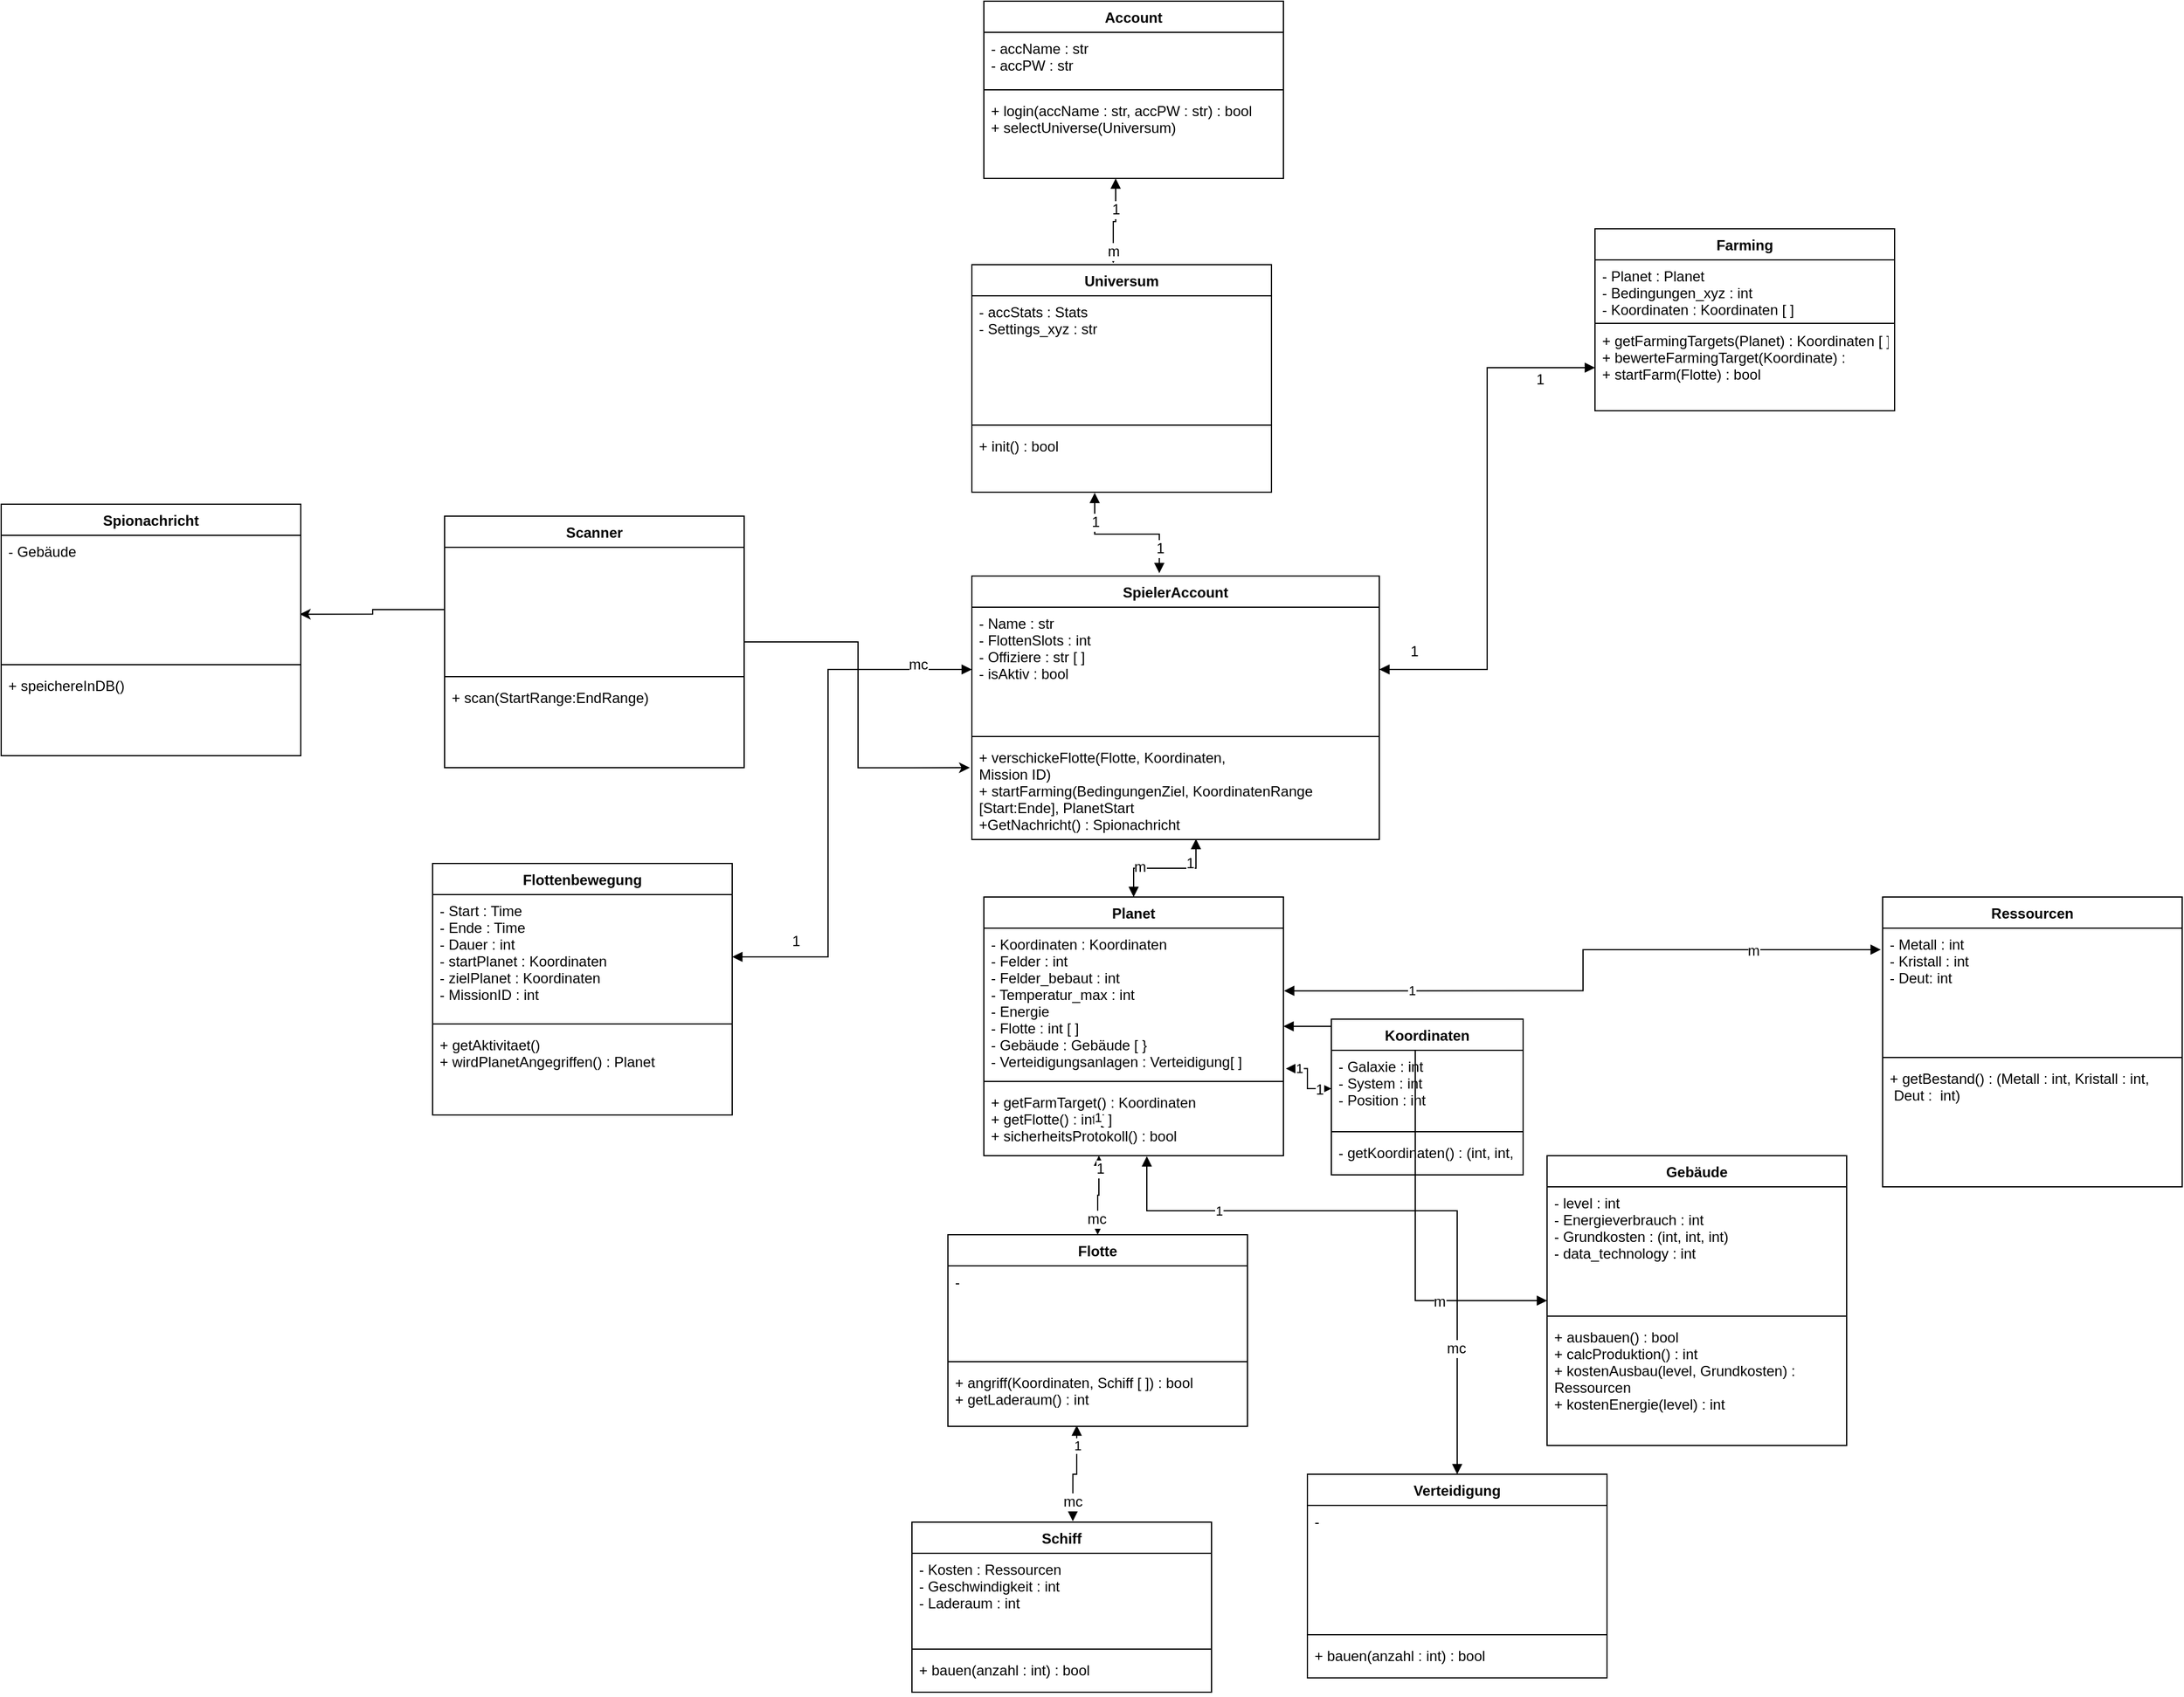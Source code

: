 <mxfile version="12.6.5" type="device"><diagram name="Page-1" id="e7e014a7-5840-1c2e-5031-d8a46d1fe8dd"><mxGraphModel dx="2222" dy="1622" grid="1" gridSize="10" guides="1" tooltips="1" connect="1" arrows="1" fold="1" page="0" pageScale="1" pageWidth="1169" pageHeight="826" background="#ffffff" math="0" shadow="0"><root><mxCell id="0"/><mxCell id="1" parent="0"/><mxCell id="jIY0R9k1WC5agwst_tWj-40" value="" style="edgeStyle=orthogonalEdgeStyle;rounded=0;orthogonalLoop=1;jettySize=auto;html=1;startArrow=block;startFill=1;endArrow=block;endFill=1;exitX=0.55;exitY=0.994;exitDx=0;exitDy=0;exitPerimeter=0;" parent="1" source="P64U0R8fJc3eR1nAm_Cf-51" target="jIY0R9k1WC5agwst_tWj-36" edge="1"><mxGeometry relative="1" as="geometry"/></mxCell><mxCell id="jIY0R9k1WC5agwst_tWj-41" value="m" style="text;html=1;align=center;verticalAlign=middle;resizable=0;points=[];labelBackgroundColor=#ffffff;" parent="jIY0R9k1WC5agwst_tWj-40" vertex="1" connectable="0"><mxGeometry x="0.779" y="1" relative="1" as="geometry"><mxPoint x="4" y="-14" as="offset"/></mxGeometry></mxCell><mxCell id="jIY0R9k1WC5agwst_tWj-42" value="1" style="text;html=1;align=center;verticalAlign=middle;resizable=0;points=[];labelBackgroundColor=#ffffff;" parent="jIY0R9k1WC5agwst_tWj-40" vertex="1" connectable="0"><mxGeometry x="-0.877" y="2" relative="1" as="geometry"><mxPoint x="-7" y="14" as="offset"/></mxGeometry></mxCell><object label="Account" id="jIY0R9k1WC5agwst_tWj-2"><mxCell style="swimlane;fontStyle=1;align=center;verticalAlign=top;childLayout=stackLayout;horizontal=1;startSize=26;horizontalStack=0;resizeParent=1;resizeParentMax=0;resizeLast=0;collapsible=1;marginBottom=0;" parent="1" vertex="1"><mxGeometry x="20" y="-720" width="250" height="148" as="geometry"><mxRectangle x="425" y="120" width="100" height="26" as="alternateBounds"/></mxGeometry></mxCell></object><mxCell id="jIY0R9k1WC5agwst_tWj-3" value="- accName : str&#10;- accPW : str" style="text;strokeColor=none;fillColor=none;align=left;verticalAlign=top;spacingLeft=4;spacingRight=4;overflow=hidden;rotatable=0;points=[[0,0.5],[1,0.5]];portConstraint=eastwest;" parent="jIY0R9k1WC5agwst_tWj-2" vertex="1"><mxGeometry y="26" width="250" height="44" as="geometry"/></mxCell><mxCell id="jIY0R9k1WC5agwst_tWj-4" value="" style="line;strokeWidth=1;fillColor=none;align=left;verticalAlign=middle;spacingTop=-1;spacingLeft=3;spacingRight=3;rotatable=0;labelPosition=right;points=[];portConstraint=eastwest;" parent="jIY0R9k1WC5agwst_tWj-2" vertex="1"><mxGeometry y="70" width="250" height="8" as="geometry"/></mxCell><mxCell id="jIY0R9k1WC5agwst_tWj-5" value="+ login(accName : str, accPW : str) : bool&#10;+ selectUniverse(Universum)" style="text;strokeColor=none;fillColor=none;align=left;verticalAlign=top;spacingLeft=4;spacingRight=4;overflow=hidden;rotatable=0;points=[[0,0.5],[1,0.5]];portConstraint=eastwest;" parent="jIY0R9k1WC5agwst_tWj-2" vertex="1"><mxGeometry y="78" width="250" height="70" as="geometry"/></mxCell><mxCell id="jIY0R9k1WC5agwst_tWj-47" value="1" style="edgeStyle=orthogonalEdgeStyle;rounded=0;orthogonalLoop=1;jettySize=auto;html=1;startArrow=block;startFill=1;endArrow=block;endFill=1;" parent="1" source="jIY0R9k1WC5agwst_tWj-36" target="jIY0R9k1WC5agwst_tWj-51" edge="1"><mxGeometry x="-0.6" relative="1" as="geometry"><mxPoint as="offset"/></mxGeometry></mxCell><mxCell id="jIY0R9k1WC5agwst_tWj-48" value="m" style="text;html=1;align=center;verticalAlign=middle;resizable=0;points=[];labelBackgroundColor=#ffffff;" parent="jIY0R9k1WC5agwst_tWj-47" vertex="1" connectable="0"><mxGeometry x="0.6" y="-1" relative="1" as="geometry"><mxPoint as="offset"/></mxGeometry></mxCell><object label="Planet" id="jIY0R9k1WC5agwst_tWj-36"><mxCell style="swimlane;fontStyle=1;align=center;verticalAlign=top;childLayout=stackLayout;horizontal=1;startSize=26;horizontalStack=0;resizeParent=1;resizeParentMax=0;resizeLast=0;collapsible=1;marginBottom=0;" parent="1" vertex="1"><mxGeometry x="20" y="28" width="250" height="216" as="geometry"><mxRectangle x="425" y="120" width="100" height="26" as="alternateBounds"/></mxGeometry></mxCell></object><mxCell id="jIY0R9k1WC5agwst_tWj-37" value="- Koordinaten : Koordinaten&#10;- Felder : int&#10;- Felder_bebaut : int&#10;- Temperatur_max : int&#10;- Energie&#10;- Flotte : int [ ]&#10;- Gebäude : Gebäude [ }&#10;- Verteidigungsanlagen : Verteidigung[ ]&#10;" style="text;strokeColor=none;fillColor=none;align=left;verticalAlign=top;spacingLeft=4;spacingRight=4;overflow=hidden;rotatable=0;points=[[0,0.5],[1,0.5]];portConstraint=eastwest;" parent="jIY0R9k1WC5agwst_tWj-36" vertex="1"><mxGeometry y="26" width="250" height="124" as="geometry"/></mxCell><mxCell id="jIY0R9k1WC5agwst_tWj-38" value="" style="line;strokeWidth=1;fillColor=none;align=left;verticalAlign=middle;spacingTop=-1;spacingLeft=3;spacingRight=3;rotatable=0;labelPosition=right;points=[];portConstraint=eastwest;" parent="jIY0R9k1WC5agwst_tWj-36" vertex="1"><mxGeometry y="150" width="250" height="8" as="geometry"/></mxCell><mxCell id="jIY0R9k1WC5agwst_tWj-39" value="+ getFarmTarget() : Koordinaten&#10;+ getFlotte() : int [ ]&#10;+ sicherheitsProtokoll() : bool&#10;" style="text;strokeColor=none;fillColor=none;align=left;verticalAlign=top;spacingLeft=4;spacingRight=4;overflow=hidden;rotatable=0;points=[[0,0.5],[1,0.5]];portConstraint=eastwest;" parent="jIY0R9k1WC5agwst_tWj-36" vertex="1"><mxGeometry y="158" width="250" height="58" as="geometry"/></mxCell><object label="Flottenbewegung" id="jIY0R9k1WC5agwst_tWj-104"><mxCell style="swimlane;fontStyle=1;align=center;verticalAlign=top;childLayout=stackLayout;horizontal=1;startSize=26;horizontalStack=0;resizeParent=1;resizeParentMax=0;resizeLast=0;collapsible=1;marginBottom=0;" parent="1" vertex="1"><mxGeometry x="-440" width="250" height="210" as="geometry"><mxRectangle x="425" y="120" width="100" height="26" as="alternateBounds"/></mxGeometry></mxCell></object><mxCell id="jIY0R9k1WC5agwst_tWj-105" value="- Start : Time&#10;- Ende : Time&#10;- Dauer : int&#10;- startPlanet : Koordinaten&#10;- zielPlanet : Koordinaten&#10;- MissionID : int" style="text;strokeColor=none;fillColor=none;align=left;verticalAlign=top;spacingLeft=4;spacingRight=4;overflow=hidden;rotatable=0;points=[[0,0.5],[1,0.5]];portConstraint=eastwest;" parent="jIY0R9k1WC5agwst_tWj-104" vertex="1"><mxGeometry y="26" width="250" height="104" as="geometry"/></mxCell><mxCell id="jIY0R9k1WC5agwst_tWj-106" value="" style="line;strokeWidth=1;fillColor=none;align=left;verticalAlign=middle;spacingTop=-1;spacingLeft=3;spacingRight=3;rotatable=0;labelPosition=right;points=[];portConstraint=eastwest;" parent="jIY0R9k1WC5agwst_tWj-104" vertex="1"><mxGeometry y="130" width="250" height="8" as="geometry"/></mxCell><mxCell id="jIY0R9k1WC5agwst_tWj-107" value="+ getAktivitaet()&#10;+ wirdPlanetAngegriffen() : Planet&#10;" style="text;strokeColor=none;fillColor=none;align=left;verticalAlign=top;spacingLeft=4;spacingRight=4;overflow=hidden;rotatable=0;points=[[0,0.5],[1,0.5]];portConstraint=eastwest;" parent="jIY0R9k1WC5agwst_tWj-104" vertex="1"><mxGeometry y="138" width="250" height="72" as="geometry"/></mxCell><object label="Gebäude" id="jIY0R9k1WC5agwst_tWj-51"><mxCell style="swimlane;fontStyle=1;align=center;verticalAlign=top;childLayout=stackLayout;horizontal=1;startSize=26;horizontalStack=0;resizeParent=1;resizeParentMax=0;resizeLast=0;collapsible=1;marginBottom=0;" parent="1" vertex="1"><mxGeometry x="490" y="244" width="250" height="242" as="geometry"><mxRectangle x="425" y="120" width="100" height="26" as="alternateBounds"/></mxGeometry></mxCell></object><mxCell id="jIY0R9k1WC5agwst_tWj-52" value="- level : int&#10;- Energieverbrauch : int&#10;- Grundkosten : (int, int, int)&#10;- data_technology : int" style="text;strokeColor=none;fillColor=none;align=left;verticalAlign=top;spacingLeft=4;spacingRight=4;overflow=hidden;rotatable=0;points=[[0,0.5],[1,0.5]];portConstraint=eastwest;" parent="jIY0R9k1WC5agwst_tWj-51" vertex="1"><mxGeometry y="26" width="250" height="104" as="geometry"/></mxCell><mxCell id="jIY0R9k1WC5agwst_tWj-77" value="" style="line;strokeWidth=1;fillColor=none;align=left;verticalAlign=middle;spacingTop=-1;spacingLeft=3;spacingRight=3;rotatable=0;labelPosition=right;points=[];portConstraint=eastwest;" parent="jIY0R9k1WC5agwst_tWj-51" vertex="1"><mxGeometry y="130" width="250" height="8" as="geometry"/></mxCell><mxCell id="jIY0R9k1WC5agwst_tWj-75" value="+ ausbauen() : bool&#10;+ calcProduktion() : int&#10;+ kostenAusbau(level, Grundkosten) : &#10;Ressourcen&#10;+ kostenEnergie(level) : int" style="text;strokeColor=none;fillColor=none;align=left;verticalAlign=top;spacingLeft=4;spacingRight=4;overflow=hidden;rotatable=0;points=[[0,0.5],[1,0.5]];portConstraint=eastwest;" parent="jIY0R9k1WC5agwst_tWj-51" vertex="1"><mxGeometry y="138" width="250" height="104" as="geometry"/></mxCell><object label="Verteidigung" id="jIY0R9k1WC5agwst_tWj-78"><mxCell style="swimlane;fontStyle=1;align=center;verticalAlign=top;childLayout=stackLayout;horizontal=1;startSize=26;horizontalStack=0;resizeParent=1;resizeParentMax=0;resizeLast=0;collapsible=1;marginBottom=0;" parent="1" vertex="1"><mxGeometry x="290" y="510" width="250" height="170" as="geometry"><mxRectangle x="425" y="120" width="100" height="26" as="alternateBounds"/></mxGeometry></mxCell></object><mxCell id="jIY0R9k1WC5agwst_tWj-79" value="-" style="text;strokeColor=none;fillColor=none;align=left;verticalAlign=top;spacingLeft=4;spacingRight=4;overflow=hidden;rotatable=0;points=[[0,0.5],[1,0.5]];portConstraint=eastwest;" parent="jIY0R9k1WC5agwst_tWj-78" vertex="1"><mxGeometry y="26" width="250" height="104" as="geometry"/></mxCell><mxCell id="jIY0R9k1WC5agwst_tWj-80" value="" style="line;strokeWidth=1;fillColor=none;align=left;verticalAlign=middle;spacingTop=-1;spacingLeft=3;spacingRight=3;rotatable=0;labelPosition=right;points=[];portConstraint=eastwest;" parent="jIY0R9k1WC5agwst_tWj-78" vertex="1"><mxGeometry y="130" width="250" height="8" as="geometry"/></mxCell><mxCell id="jIY0R9k1WC5agwst_tWj-81" value="+ bauen(anzahl : int) : bool" style="text;strokeColor=none;fillColor=none;align=left;verticalAlign=top;spacingLeft=4;spacingRight=4;overflow=hidden;rotatable=0;points=[[0,0.5],[1,0.5]];portConstraint=eastwest;" parent="jIY0R9k1WC5agwst_tWj-78" vertex="1"><mxGeometry y="138" width="250" height="32" as="geometry"/></mxCell><object label="Schiff" id="jIY0R9k1WC5agwst_tWj-83"><mxCell style="swimlane;fontStyle=1;align=center;verticalAlign=top;childLayout=stackLayout;horizontal=1;startSize=26;horizontalStack=0;resizeParent=1;resizeParentMax=0;resizeLast=0;collapsible=1;marginBottom=0;" parent="1" vertex="1"><mxGeometry x="-40" y="550" width="250" height="142" as="geometry"><mxRectangle x="425" y="120" width="100" height="26" as="alternateBounds"/></mxGeometry></mxCell></object><mxCell id="jIY0R9k1WC5agwst_tWj-84" value="- Kosten : Ressourcen&#10;- Geschwindigkeit : int&#10;- Laderaum : int" style="text;strokeColor=none;fillColor=none;align=left;verticalAlign=top;spacingLeft=4;spacingRight=4;overflow=hidden;rotatable=0;points=[[0,0.5],[1,0.5]];portConstraint=eastwest;" parent="jIY0R9k1WC5agwst_tWj-83" vertex="1"><mxGeometry y="26" width="250" height="76" as="geometry"/></mxCell><mxCell id="jIY0R9k1WC5agwst_tWj-85" value="" style="line;strokeWidth=1;fillColor=none;align=left;verticalAlign=middle;spacingTop=-1;spacingLeft=3;spacingRight=3;rotatable=0;labelPosition=right;points=[];portConstraint=eastwest;" parent="jIY0R9k1WC5agwst_tWj-83" vertex="1"><mxGeometry y="102" width="250" height="8" as="geometry"/></mxCell><mxCell id="jIY0R9k1WC5agwst_tWj-86" value="+ bauen(anzahl : int) : bool" style="text;strokeColor=none;fillColor=none;align=left;verticalAlign=top;spacingLeft=4;spacingRight=4;overflow=hidden;rotatable=0;points=[[0,0.5],[1,0.5]];portConstraint=eastwest;" parent="jIY0R9k1WC5agwst_tWj-83" vertex="1"><mxGeometry y="110" width="250" height="32" as="geometry"/></mxCell><object label="Universum" id="P64U0R8fJc3eR1nAm_Cf-1"><mxCell style="swimlane;fontStyle=1;align=center;verticalAlign=top;childLayout=stackLayout;horizontal=1;startSize=26;horizontalStack=0;resizeParent=1;resizeParentMax=0;resizeLast=0;collapsible=1;marginBottom=0;" parent="1" vertex="1"><mxGeometry x="10" y="-500" width="250" height="190" as="geometry"><mxRectangle x="425" y="120" width="100" height="26" as="alternateBounds"/></mxGeometry></mxCell></object><mxCell id="P64U0R8fJc3eR1nAm_Cf-2" value="- accStats : Stats&#10;- Settings_xyz : str" style="text;strokeColor=none;fillColor=none;align=left;verticalAlign=top;spacingLeft=4;spacingRight=4;overflow=hidden;rotatable=0;points=[[0,0.5],[1,0.5]];portConstraint=eastwest;" parent="P64U0R8fJc3eR1nAm_Cf-1" vertex="1"><mxGeometry y="26" width="250" height="104" as="geometry"/></mxCell><mxCell id="P64U0R8fJc3eR1nAm_Cf-3" value="" style="line;strokeWidth=1;fillColor=none;align=left;verticalAlign=middle;spacingTop=-1;spacingLeft=3;spacingRight=3;rotatable=0;labelPosition=right;points=[];portConstraint=eastwest;" parent="P64U0R8fJc3eR1nAm_Cf-1" vertex="1"><mxGeometry y="130" width="250" height="8" as="geometry"/></mxCell><mxCell id="P64U0R8fJc3eR1nAm_Cf-5" value="+ init() : bool" style="text;strokeColor=none;fillColor=none;align=left;verticalAlign=top;spacingLeft=4;spacingRight=4;overflow=hidden;rotatable=0;points=[[0,0.5],[1,0.5]];portConstraint=eastwest;" parent="P64U0R8fJc3eR1nAm_Cf-1" vertex="1"><mxGeometry y="138" width="250" height="52" as="geometry"/></mxCell><mxCell id="P64U0R8fJc3eR1nAm_Cf-6" value="" style="edgeStyle=orthogonalEdgeStyle;rounded=0;orthogonalLoop=1;jettySize=auto;html=1;startArrow=block;startFill=1;endArrow=block;endFill=1;exitX=0.472;exitY=-0.006;exitDx=0;exitDy=0;exitPerimeter=0;entryX=0.44;entryY=1;entryDx=0;entryDy=0;entryPerimeter=0;" parent="1" source="P64U0R8fJc3eR1nAm_Cf-1" target="jIY0R9k1WC5agwst_tWj-5" edge="1"><mxGeometry relative="1" as="geometry"><mxPoint x="347.47" y="-110.004" as="sourcePoint"/><mxPoint x="124.25" y="-157.636" as="targetPoint"/></mxGeometry></mxCell><mxCell id="P64U0R8fJc3eR1nAm_Cf-7" value="1" style="text;html=1;align=center;verticalAlign=middle;resizable=0;points=[];labelBackgroundColor=#ffffff;" parent="P64U0R8fJc3eR1nAm_Cf-6" vertex="1" connectable="0"><mxGeometry x="0.779" y="1" relative="1" as="geometry"><mxPoint x="1" y="18.31" as="offset"/></mxGeometry></mxCell><mxCell id="P64U0R8fJc3eR1nAm_Cf-8" value="m" style="text;html=1;align=center;verticalAlign=middle;resizable=0;points=[];labelBackgroundColor=#ffffff;" parent="P64U0R8fJc3eR1nAm_Cf-6" vertex="1" connectable="0"><mxGeometry x="-0.877" y="2" relative="1" as="geometry"><mxPoint x="2" y="-6.09" as="offset"/></mxGeometry></mxCell><mxCell id="P64U0R8fJc3eR1nAm_Cf-9" value="1" style="edgeStyle=orthogonalEdgeStyle;rounded=0;orthogonalLoop=1;jettySize=auto;html=1;startArrow=block;startFill=1;endArrow=block;endFill=1;exitX=1.002;exitY=0.422;exitDx=0;exitDy=0;exitPerimeter=0;entryX=-0.006;entryY=0.173;entryDx=0;entryDy=0;entryPerimeter=0;" parent="1" source="jIY0R9k1WC5agwst_tWj-37" target="P64U0R8fJc3eR1nAm_Cf-12" edge="1"><mxGeometry x="-0.6" relative="1" as="geometry"><mxPoint as="offset"/><mxPoint x="320" y="70.004" as="sourcePoint"/><mxPoint x="880" y="70" as="targetPoint"/></mxGeometry></mxCell><mxCell id="P64U0R8fJc3eR1nAm_Cf-10" value="m" style="text;html=1;align=center;verticalAlign=middle;resizable=0;points=[];labelBackgroundColor=#ffffff;" parent="P64U0R8fJc3eR1nAm_Cf-9" vertex="1" connectable="0"><mxGeometry x="0.6" y="-1" relative="1" as="geometry"><mxPoint as="offset"/></mxGeometry></mxCell><object label="Ressourcen" id="P64U0R8fJc3eR1nAm_Cf-11"><mxCell style="swimlane;fontStyle=1;align=center;verticalAlign=top;childLayout=stackLayout;horizontal=1;startSize=26;horizontalStack=0;resizeParent=1;resizeParentMax=0;resizeLast=0;collapsible=1;marginBottom=0;" parent="1" vertex="1"><mxGeometry x="770" y="28" width="250" height="242" as="geometry"><mxRectangle x="425" y="120" width="100" height="26" as="alternateBounds"/></mxGeometry></mxCell></object><mxCell id="P64U0R8fJc3eR1nAm_Cf-12" value="- Metall : int&#10;- Kristall : int&#10;- Deut: int" style="text;strokeColor=none;fillColor=none;align=left;verticalAlign=top;spacingLeft=4;spacingRight=4;overflow=hidden;rotatable=0;points=[[0,0.5],[1,0.5]];portConstraint=eastwest;" parent="P64U0R8fJc3eR1nAm_Cf-11" vertex="1"><mxGeometry y="26" width="250" height="104" as="geometry"/></mxCell><mxCell id="P64U0R8fJc3eR1nAm_Cf-13" value="" style="line;strokeWidth=1;fillColor=none;align=left;verticalAlign=middle;spacingTop=-1;spacingLeft=3;spacingRight=3;rotatable=0;labelPosition=right;points=[];portConstraint=eastwest;" parent="P64U0R8fJc3eR1nAm_Cf-11" vertex="1"><mxGeometry y="130" width="250" height="8" as="geometry"/></mxCell><mxCell id="P64U0R8fJc3eR1nAm_Cf-14" value="+ getBestand() : (Metall : int, Kristall : int,&#10; Deut :  int)" style="text;strokeColor=none;fillColor=none;align=left;verticalAlign=top;spacingLeft=4;spacingRight=4;overflow=hidden;rotatable=0;points=[[0,0.5],[1,0.5]];portConstraint=eastwest;" parent="P64U0R8fJc3eR1nAm_Cf-11" vertex="1"><mxGeometry y="138" width="250" height="104" as="geometry"/></mxCell><object label="Koordinaten" id="P64U0R8fJc3eR1nAm_Cf-15"><mxCell style="swimlane;fontStyle=1;align=center;verticalAlign=top;childLayout=stackLayout;horizontal=1;startSize=26;horizontalStack=0;resizeParent=1;resizeParentMax=0;resizeLast=0;collapsible=1;marginBottom=0;" parent="1" vertex="1"><mxGeometry x="310" y="130" width="160" height="130" as="geometry"><mxRectangle x="425" y="120" width="100" height="26" as="alternateBounds"/></mxGeometry></mxCell></object><mxCell id="P64U0R8fJc3eR1nAm_Cf-16" value="- Galaxie : int&#10;- System : int&#10;- Position : int" style="text;strokeColor=none;fillColor=none;align=left;verticalAlign=top;spacingLeft=4;spacingRight=4;overflow=hidden;rotatable=0;points=[[0,0.5],[1,0.5]];portConstraint=eastwest;" parent="P64U0R8fJc3eR1nAm_Cf-15" vertex="1"><mxGeometry y="26" width="160" height="64" as="geometry"/></mxCell><mxCell id="P64U0R8fJc3eR1nAm_Cf-17" value="" style="line;strokeWidth=1;fillColor=none;align=left;verticalAlign=middle;spacingTop=-1;spacingLeft=3;spacingRight=3;rotatable=0;labelPosition=right;points=[];portConstraint=eastwest;" parent="P64U0R8fJc3eR1nAm_Cf-15" vertex="1"><mxGeometry y="90" width="160" height="8" as="geometry"/></mxCell><mxCell id="P64U0R8fJc3eR1nAm_Cf-18" value="- getKoordinaten() : (int, int, int)&#10;" style="text;strokeColor=none;fillColor=none;align=left;verticalAlign=top;spacingLeft=4;spacingRight=4;overflow=hidden;rotatable=0;points=[[0,0.5],[1,0.5]];portConstraint=eastwest;" parent="P64U0R8fJc3eR1nAm_Cf-15" vertex="1"><mxGeometry y="98" width="160" height="32" as="geometry"/></mxCell><mxCell id="P64U0R8fJc3eR1nAm_Cf-19" value="1" style="edgeStyle=orthogonalEdgeStyle;rounded=0;orthogonalLoop=1;jettySize=auto;html=1;startArrow=block;startFill=1;endArrow=block;endFill=1;exitX=1.008;exitY=0.946;exitDx=0;exitDy=0;exitPerimeter=0;" parent="1" source="jIY0R9k1WC5agwst_tWj-37" target="P64U0R8fJc3eR1nAm_Cf-16" edge="1"><mxGeometry x="-0.6" relative="1" as="geometry"><mxPoint as="offset"/><mxPoint x="280" y="115.034" as="sourcePoint"/><mxPoint x="625.034" y="254" as="targetPoint"/></mxGeometry></mxCell><mxCell id="P64U0R8fJc3eR1nAm_Cf-20" value="1" style="text;html=1;align=center;verticalAlign=middle;resizable=0;points=[];labelBackgroundColor=#ffffff;" parent="P64U0R8fJc3eR1nAm_Cf-19" vertex="1" connectable="0"><mxGeometry x="0.6" y="-1" relative="1" as="geometry"><mxPoint as="offset"/></mxGeometry></mxCell><mxCell id="P64U0R8fJc3eR1nAm_Cf-21" value="1" style="edgeStyle=orthogonalEdgeStyle;rounded=0;orthogonalLoop=1;jettySize=auto;html=1;startArrow=block;startFill=1;endArrow=block;endFill=1;entryX=0.537;entryY=-0.005;entryDx=0;entryDy=0;entryPerimeter=0;exitX=0.43;exitY=0.985;exitDx=0;exitDy=0;exitPerimeter=0;" parent="1" source="P64U0R8fJc3eR1nAm_Cf-27" target="jIY0R9k1WC5agwst_tWj-83" edge="1"><mxGeometry x="-0.6" relative="1" as="geometry"><mxPoint as="offset"/><mxPoint x="330" y="440" as="sourcePoint"/><mxPoint x="168" y="273.62" as="targetPoint"/></mxGeometry></mxCell><mxCell id="P64U0R8fJc3eR1nAm_Cf-22" value="mc" style="text;html=1;align=center;verticalAlign=middle;resizable=0;points=[];labelBackgroundColor=#ffffff;" parent="P64U0R8fJc3eR1nAm_Cf-21" vertex="1" connectable="0"><mxGeometry x="0.6" y="-1" relative="1" as="geometry"><mxPoint as="offset"/></mxGeometry></mxCell><object label="Flotte" id="P64U0R8fJc3eR1nAm_Cf-24"><mxCell style="swimlane;fontStyle=1;align=center;verticalAlign=top;childLayout=stackLayout;horizontal=1;startSize=26;horizontalStack=0;resizeParent=1;resizeParentMax=0;resizeLast=0;collapsible=1;marginBottom=0;" parent="1" vertex="1"><mxGeometry x="-10" y="310" width="250" height="160" as="geometry"><mxRectangle x="425" y="120" width="100" height="26" as="alternateBounds"/></mxGeometry></mxCell></object><mxCell id="P64U0R8fJc3eR1nAm_Cf-25" value="- " style="text;strokeColor=none;fillColor=none;align=left;verticalAlign=top;spacingLeft=4;spacingRight=4;overflow=hidden;rotatable=0;points=[[0,0.5],[1,0.5]];portConstraint=eastwest;" parent="P64U0R8fJc3eR1nAm_Cf-24" vertex="1"><mxGeometry y="26" width="250" height="76" as="geometry"/></mxCell><mxCell id="P64U0R8fJc3eR1nAm_Cf-26" value="" style="line;strokeWidth=1;fillColor=none;align=left;verticalAlign=middle;spacingTop=-1;spacingLeft=3;spacingRight=3;rotatable=0;labelPosition=right;points=[];portConstraint=eastwest;" parent="P64U0R8fJc3eR1nAm_Cf-24" vertex="1"><mxGeometry y="102" width="250" height="8" as="geometry"/></mxCell><mxCell id="P64U0R8fJc3eR1nAm_Cf-27" value="+ angriff(Koordinaten, Schiff [ ]) : bool&#10;+ getLaderaum() : int" style="text;strokeColor=none;fillColor=none;align=left;verticalAlign=top;spacingLeft=4;spacingRight=4;overflow=hidden;rotatable=0;points=[[0,0.5],[1,0.5]];portConstraint=eastwest;" parent="P64U0R8fJc3eR1nAm_Cf-24" vertex="1"><mxGeometry y="110" width="250" height="50" as="geometry"/></mxCell><mxCell id="P64U0R8fJc3eR1nAm_Cf-28" value="1" style="edgeStyle=orthogonalEdgeStyle;rounded=0;orthogonalLoop=1;jettySize=auto;html=1;startArrow=block;startFill=1;endArrow=block;endFill=1;exitX=0.544;exitY=1.009;exitDx=0;exitDy=0;exitPerimeter=0;entryX=0.5;entryY=0;entryDx=0;entryDy=0;" parent="1" source="jIY0R9k1WC5agwst_tWj-39" target="jIY0R9k1WC5agwst_tWj-78" edge="1"><mxGeometry x="-0.6" relative="1" as="geometry"><mxPoint as="offset"/><mxPoint x="330" y="340.004" as="sourcePoint"/><mxPoint x="334.25" y="427.29" as="targetPoint"/><Array as="points"><mxPoint x="156" y="290"/><mxPoint x="415" y="290"/></Array></mxGeometry></mxCell><mxCell id="P64U0R8fJc3eR1nAm_Cf-29" value="mc" style="text;html=1;align=center;verticalAlign=middle;resizable=0;points=[];labelBackgroundColor=#ffffff;" parent="P64U0R8fJc3eR1nAm_Cf-28" vertex="1" connectable="0"><mxGeometry x="0.6" y="-1" relative="1" as="geometry"><mxPoint as="offset"/></mxGeometry></mxCell><mxCell id="P64U0R8fJc3eR1nAm_Cf-30" value="1" style="edgeStyle=orthogonalEdgeStyle;rounded=0;orthogonalLoop=1;jettySize=auto;html=1;startArrow=block;startFill=1;endArrow=block;endFill=1;exitX=0.384;exitY=0.999;exitDx=0;exitDy=0;exitPerimeter=0;" parent="1" source="jIY0R9k1WC5agwst_tWj-39" target="P64U0R8fJc3eR1nAm_Cf-24" edge="1"><mxGeometry x="0.014" y="-65" relative="1" as="geometry"><mxPoint x="65" y="-65" as="offset"/><mxPoint x="115" y="270" as="sourcePoint"/><mxPoint x="119" y="520" as="targetPoint"/></mxGeometry></mxCell><mxCell id="P64U0R8fJc3eR1nAm_Cf-31" value="mc" style="text;html=1;align=center;verticalAlign=middle;resizable=0;points=[];labelBackgroundColor=#ffffff;" parent="P64U0R8fJc3eR1nAm_Cf-30" vertex="1" connectable="0"><mxGeometry x="0.6" y="-1" relative="1" as="geometry"><mxPoint as="offset"/></mxGeometry></mxCell><mxCell id="P64U0R8fJc3eR1nAm_Cf-55" value="1" style="text;html=1;align=center;verticalAlign=middle;resizable=0;points=[];labelBackgroundColor=#ffffff;" parent="P64U0R8fJc3eR1nAm_Cf-30" vertex="1" connectable="0"><mxGeometry x="-0.692" y="1" relative="1" as="geometry"><mxPoint as="offset"/></mxGeometry></mxCell><object label="Farming" id="P64U0R8fJc3eR1nAm_Cf-40"><mxCell style="swimlane;fontStyle=1;align=center;verticalAlign=top;childLayout=stackLayout;horizontal=1;startSize=26;horizontalStack=0;resizeParent=1;resizeParentMax=0;resizeLast=0;collapsible=1;marginBottom=0;" parent="1" vertex="1"><mxGeometry x="530" y="-530" width="250" height="152" as="geometry"><mxRectangle x="425" y="120" width="100" height="26" as="alternateBounds"/></mxGeometry></mxCell></object><mxCell id="P64U0R8fJc3eR1nAm_Cf-60" value="- Planet : Planet&#10;- Bedingungen_xyz : int&#10;- Koordinaten : Koordinaten [ ]" style="text;strokeColor=none;fillColor=none;align=left;verticalAlign=top;spacingLeft=4;spacingRight=4;overflow=hidden;rotatable=0;points=[[0,0.5],[1,0.5]];portConstraint=eastwest;" parent="P64U0R8fJc3eR1nAm_Cf-40" vertex="1"><mxGeometry y="26" width="250" height="52" as="geometry"/></mxCell><mxCell id="P64U0R8fJc3eR1nAm_Cf-42" value="" style="line;strokeWidth=1;fillColor=none;align=left;verticalAlign=middle;spacingTop=-1;spacingLeft=3;spacingRight=3;rotatable=0;labelPosition=right;points=[];portConstraint=eastwest;" parent="P64U0R8fJc3eR1nAm_Cf-40" vertex="1"><mxGeometry y="78" width="250" height="2" as="geometry"/></mxCell><mxCell id="P64U0R8fJc3eR1nAm_Cf-43" value="+ getFarmingTargets(Planet) : Koordinaten [ ]&#10;+ bewerteFarmingTarget(Koordinate) : &#10;+ startFarm(Flotte) : bool" style="text;strokeColor=none;fillColor=none;align=left;verticalAlign=top;spacingLeft=4;spacingRight=4;overflow=hidden;rotatable=0;points=[[0,0.5],[1,0.5]];portConstraint=eastwest;" parent="P64U0R8fJc3eR1nAm_Cf-40" vertex="1"><mxGeometry y="80" width="250" height="72" as="geometry"/></mxCell><object label="SpielerAccount" id="P64U0R8fJc3eR1nAm_Cf-48"><mxCell style="swimlane;fontStyle=1;align=center;verticalAlign=top;childLayout=stackLayout;horizontal=1;startSize=26;horizontalStack=0;resizeParent=1;resizeParentMax=0;resizeLast=0;collapsible=1;marginBottom=0;" parent="1" vertex="1"><mxGeometry x="10" y="-240" width="340" height="220" as="geometry"><mxRectangle x="425" y="120" width="100" height="26" as="alternateBounds"/></mxGeometry></mxCell></object><mxCell id="P64U0R8fJc3eR1nAm_Cf-49" value="- Name : str&#10;- FlottenSlots : int&#10;- Offiziere : str [ ]&#10;- isAktiv : bool" style="text;strokeColor=none;fillColor=none;align=left;verticalAlign=top;spacingLeft=4;spacingRight=4;overflow=hidden;rotatable=0;points=[[0,0.5],[1,0.5]];portConstraint=eastwest;" parent="P64U0R8fJc3eR1nAm_Cf-48" vertex="1"><mxGeometry y="26" width="340" height="104" as="geometry"/></mxCell><mxCell id="P64U0R8fJc3eR1nAm_Cf-50" value="" style="line;strokeWidth=1;fillColor=none;align=left;verticalAlign=middle;spacingTop=-1;spacingLeft=3;spacingRight=3;rotatable=0;labelPosition=right;points=[];portConstraint=eastwest;" parent="P64U0R8fJc3eR1nAm_Cf-48" vertex="1"><mxGeometry y="130" width="340" height="8" as="geometry"/></mxCell><mxCell id="P64U0R8fJc3eR1nAm_Cf-51" value="+ verschickeFlotte(Flotte, Koordinaten, &#10;Mission ID)&#10;+ startFarming(BedingungenZiel, KoordinatenRange &#10;[Start:Ende], PlanetStart&#10;+GetNachricht() : Spionachricht" style="text;strokeColor=none;fillColor=none;align=left;verticalAlign=top;spacingLeft=4;spacingRight=4;overflow=hidden;rotatable=0;points=[[0,0.5],[1,0.5]];portConstraint=eastwest;" parent="P64U0R8fJc3eR1nAm_Cf-48" vertex="1"><mxGeometry y="138" width="340" height="82" as="geometry"/></mxCell><mxCell id="P64U0R8fJc3eR1nAm_Cf-44" value="" style="edgeStyle=orthogonalEdgeStyle;rounded=0;orthogonalLoop=1;jettySize=auto;html=1;startArrow=block;startFill=1;endArrow=block;endFill=1;exitX=0;exitY=0.5;exitDx=0;exitDy=0;entryX=1;entryY=0.5;entryDx=0;entryDy=0;" parent="1" source="P64U0R8fJc3eR1nAm_Cf-49" target="jIY0R9k1WC5agwst_tWj-105" edge="1"><mxGeometry relative="1" as="geometry"><mxPoint x="148.25" y="-75.912" as="sourcePoint"/><mxPoint x="-90" y="-160" as="targetPoint"/><Array as="points"><mxPoint x="-110" y="-162"/><mxPoint x="-110" y="78"/></Array></mxGeometry></mxCell><mxCell id="P64U0R8fJc3eR1nAm_Cf-45" value="1" style="text;html=1;align=center;verticalAlign=middle;resizable=0;points=[];labelBackgroundColor=#ffffff;" parent="P64U0R8fJc3eR1nAm_Cf-44" vertex="1" connectable="0"><mxGeometry x="0.779" y="1" relative="1" as="geometry"><mxPoint x="4" y="-14" as="offset"/></mxGeometry></mxCell><mxCell id="P64U0R8fJc3eR1nAm_Cf-46" value="mc" style="text;html=1;align=center;verticalAlign=middle;resizable=0;points=[];labelBackgroundColor=#ffffff;" parent="P64U0R8fJc3eR1nAm_Cf-44" vertex="1" connectable="0"><mxGeometry x="-0.877" y="2" relative="1" as="geometry"><mxPoint x="-18.25" y="-6.09" as="offset"/></mxGeometry></mxCell><mxCell id="P64U0R8fJc3eR1nAm_Cf-52" value="" style="edgeStyle=orthogonalEdgeStyle;rounded=0;orthogonalLoop=1;jettySize=auto;html=1;startArrow=block;startFill=1;endArrow=block;endFill=1;exitX=0.46;exitY=-0.011;exitDx=0;exitDy=0;exitPerimeter=0;entryX=0.41;entryY=1.01;entryDx=0;entryDy=0;entryPerimeter=0;" parent="1" source="P64U0R8fJc3eR1nAm_Cf-48" target="P64U0R8fJc3eR1nAm_Cf-5" edge="1"><mxGeometry relative="1" as="geometry"><mxPoint x="138" y="-491.14" as="sourcePoint"/><mxPoint x="140" y="-562" as="targetPoint"/></mxGeometry></mxCell><mxCell id="P64U0R8fJc3eR1nAm_Cf-53" value="1" style="text;html=1;align=center;verticalAlign=middle;resizable=0;points=[];labelBackgroundColor=#ffffff;" parent="P64U0R8fJc3eR1nAm_Cf-52" vertex="1" connectable="0"><mxGeometry x="0.779" y="1" relative="1" as="geometry"><mxPoint x="1" y="10.42" as="offset"/></mxGeometry></mxCell><mxCell id="P64U0R8fJc3eR1nAm_Cf-54" value="1" style="text;html=1;align=center;verticalAlign=middle;resizable=0;points=[];labelBackgroundColor=#ffffff;" parent="P64U0R8fJc3eR1nAm_Cf-52" vertex="1" connectable="0"><mxGeometry x="-0.877" y="2" relative="1" as="geometry"><mxPoint x="2" y="-12.91" as="offset"/></mxGeometry></mxCell><mxCell id="P64U0R8fJc3eR1nAm_Cf-56" value="" style="edgeStyle=orthogonalEdgeStyle;rounded=0;orthogonalLoop=1;jettySize=auto;html=1;startArrow=block;startFill=1;endArrow=block;endFill=1;entryX=0;entryY=0.5;entryDx=0;entryDy=0;" parent="1" source="P64U0R8fJc3eR1nAm_Cf-49" target="P64U0R8fJc3eR1nAm_Cf-43" edge="1"><mxGeometry relative="1" as="geometry"><mxPoint x="135" y="-232.09" as="sourcePoint"/><mxPoint x="122.5" y="-299.48" as="targetPoint"/><Array as="points"><mxPoint x="440" y="-162"/><mxPoint x="440" y="-414"/></Array></mxGeometry></mxCell><mxCell id="P64U0R8fJc3eR1nAm_Cf-57" value="1" style="text;html=1;align=center;verticalAlign=middle;resizable=0;points=[];labelBackgroundColor=#ffffff;" parent="P64U0R8fJc3eR1nAm_Cf-56" vertex="1" connectable="0"><mxGeometry x="0.779" y="1" relative="1" as="geometry"><mxPoint x="1" y="10.42" as="offset"/></mxGeometry></mxCell><mxCell id="P64U0R8fJc3eR1nAm_Cf-58" value="1" style="text;html=1;align=center;verticalAlign=middle;resizable=0;points=[];labelBackgroundColor=#ffffff;" parent="P64U0R8fJc3eR1nAm_Cf-56" vertex="1" connectable="0"><mxGeometry x="-0.877" y="2" relative="1" as="geometry"><mxPoint x="2" y="-12.91" as="offset"/></mxGeometry></mxCell><object label="Spionachricht" id="2duNdDrNK5cDayT-qUFY-1"><mxCell style="swimlane;fontStyle=1;align=center;verticalAlign=top;childLayout=stackLayout;horizontal=1;startSize=26;horizontalStack=0;resizeParent=1;resizeParentMax=0;resizeLast=0;collapsible=1;marginBottom=0;" vertex="1" parent="1"><mxGeometry x="-800" y="-300" width="250" height="210" as="geometry"><mxRectangle x="425" y="120" width="100" height="26" as="alternateBounds"/></mxGeometry></mxCell></object><mxCell id="2duNdDrNK5cDayT-qUFY-2" value="- Gebäude" style="text;strokeColor=none;fillColor=none;align=left;verticalAlign=top;spacingLeft=4;spacingRight=4;overflow=hidden;rotatable=0;points=[[0,0.5],[1,0.5]];portConstraint=eastwest;" vertex="1" parent="2duNdDrNK5cDayT-qUFY-1"><mxGeometry y="26" width="250" height="104" as="geometry"/></mxCell><mxCell id="2duNdDrNK5cDayT-qUFY-3" value="" style="line;strokeWidth=1;fillColor=none;align=left;verticalAlign=middle;spacingTop=-1;spacingLeft=3;spacingRight=3;rotatable=0;labelPosition=right;points=[];portConstraint=eastwest;" vertex="1" parent="2duNdDrNK5cDayT-qUFY-1"><mxGeometry y="130" width="250" height="8" as="geometry"/></mxCell><mxCell id="2duNdDrNK5cDayT-qUFY-4" value="+ speichereInDB()" style="text;strokeColor=none;fillColor=none;align=left;verticalAlign=top;spacingLeft=4;spacingRight=4;overflow=hidden;rotatable=0;points=[[0,0.5],[1,0.5]];portConstraint=eastwest;" vertex="1" parent="2duNdDrNK5cDayT-qUFY-1"><mxGeometry y="138" width="250" height="72" as="geometry"/></mxCell><mxCell id="2duNdDrNK5cDayT-qUFY-10" style="edgeStyle=orthogonalEdgeStyle;rounded=0;orthogonalLoop=1;jettySize=auto;html=1;entryX=-0.005;entryY=0.269;entryDx=0;entryDy=0;entryPerimeter=0;" edge="1" parent="1" source="2duNdDrNK5cDayT-qUFY-6" target="P64U0R8fJc3eR1nAm_Cf-51"><mxGeometry relative="1" as="geometry"/></mxCell><object label="Scanner" id="2duNdDrNK5cDayT-qUFY-6"><mxCell style="swimlane;fontStyle=1;align=center;verticalAlign=top;childLayout=stackLayout;horizontal=1;startSize=26;horizontalStack=0;resizeParent=1;resizeParentMax=0;resizeLast=0;collapsible=1;marginBottom=0;" vertex="1" parent="1"><mxGeometry x="-430" y="-290" width="250" height="210" as="geometry"><mxRectangle x="425" y="120" width="100" height="26" as="alternateBounds"/></mxGeometry></mxCell></object><mxCell id="2duNdDrNK5cDayT-qUFY-7" value=" " style="text;strokeColor=none;fillColor=none;align=left;verticalAlign=top;spacingLeft=4;spacingRight=4;overflow=hidden;rotatable=0;points=[[0,0.5],[1,0.5]];portConstraint=eastwest;" vertex="1" parent="2duNdDrNK5cDayT-qUFY-6"><mxGeometry y="26" width="250" height="104" as="geometry"/></mxCell><mxCell id="2duNdDrNK5cDayT-qUFY-8" value="" style="line;strokeWidth=1;fillColor=none;align=left;verticalAlign=middle;spacingTop=-1;spacingLeft=3;spacingRight=3;rotatable=0;labelPosition=right;points=[];portConstraint=eastwest;" vertex="1" parent="2duNdDrNK5cDayT-qUFY-6"><mxGeometry y="130" width="250" height="8" as="geometry"/></mxCell><mxCell id="2duNdDrNK5cDayT-qUFY-9" value="+ scan(StartRange:EndRange)" style="text;strokeColor=none;fillColor=none;align=left;verticalAlign=top;spacingLeft=4;spacingRight=4;overflow=hidden;rotatable=0;points=[[0,0.5],[1,0.5]];portConstraint=eastwest;" vertex="1" parent="2duNdDrNK5cDayT-qUFY-6"><mxGeometry y="138" width="250" height="72" as="geometry"/></mxCell><mxCell id="2duNdDrNK5cDayT-qUFY-11" style="edgeStyle=orthogonalEdgeStyle;rounded=0;orthogonalLoop=1;jettySize=auto;html=1;entryX=0.997;entryY=0.633;entryDx=0;entryDy=0;entryPerimeter=0;" edge="1" parent="1" source="2duNdDrNK5cDayT-qUFY-7" target="2duNdDrNK5cDayT-qUFY-2"><mxGeometry relative="1" as="geometry"/></mxCell></root></mxGraphModel></diagram></mxfile>